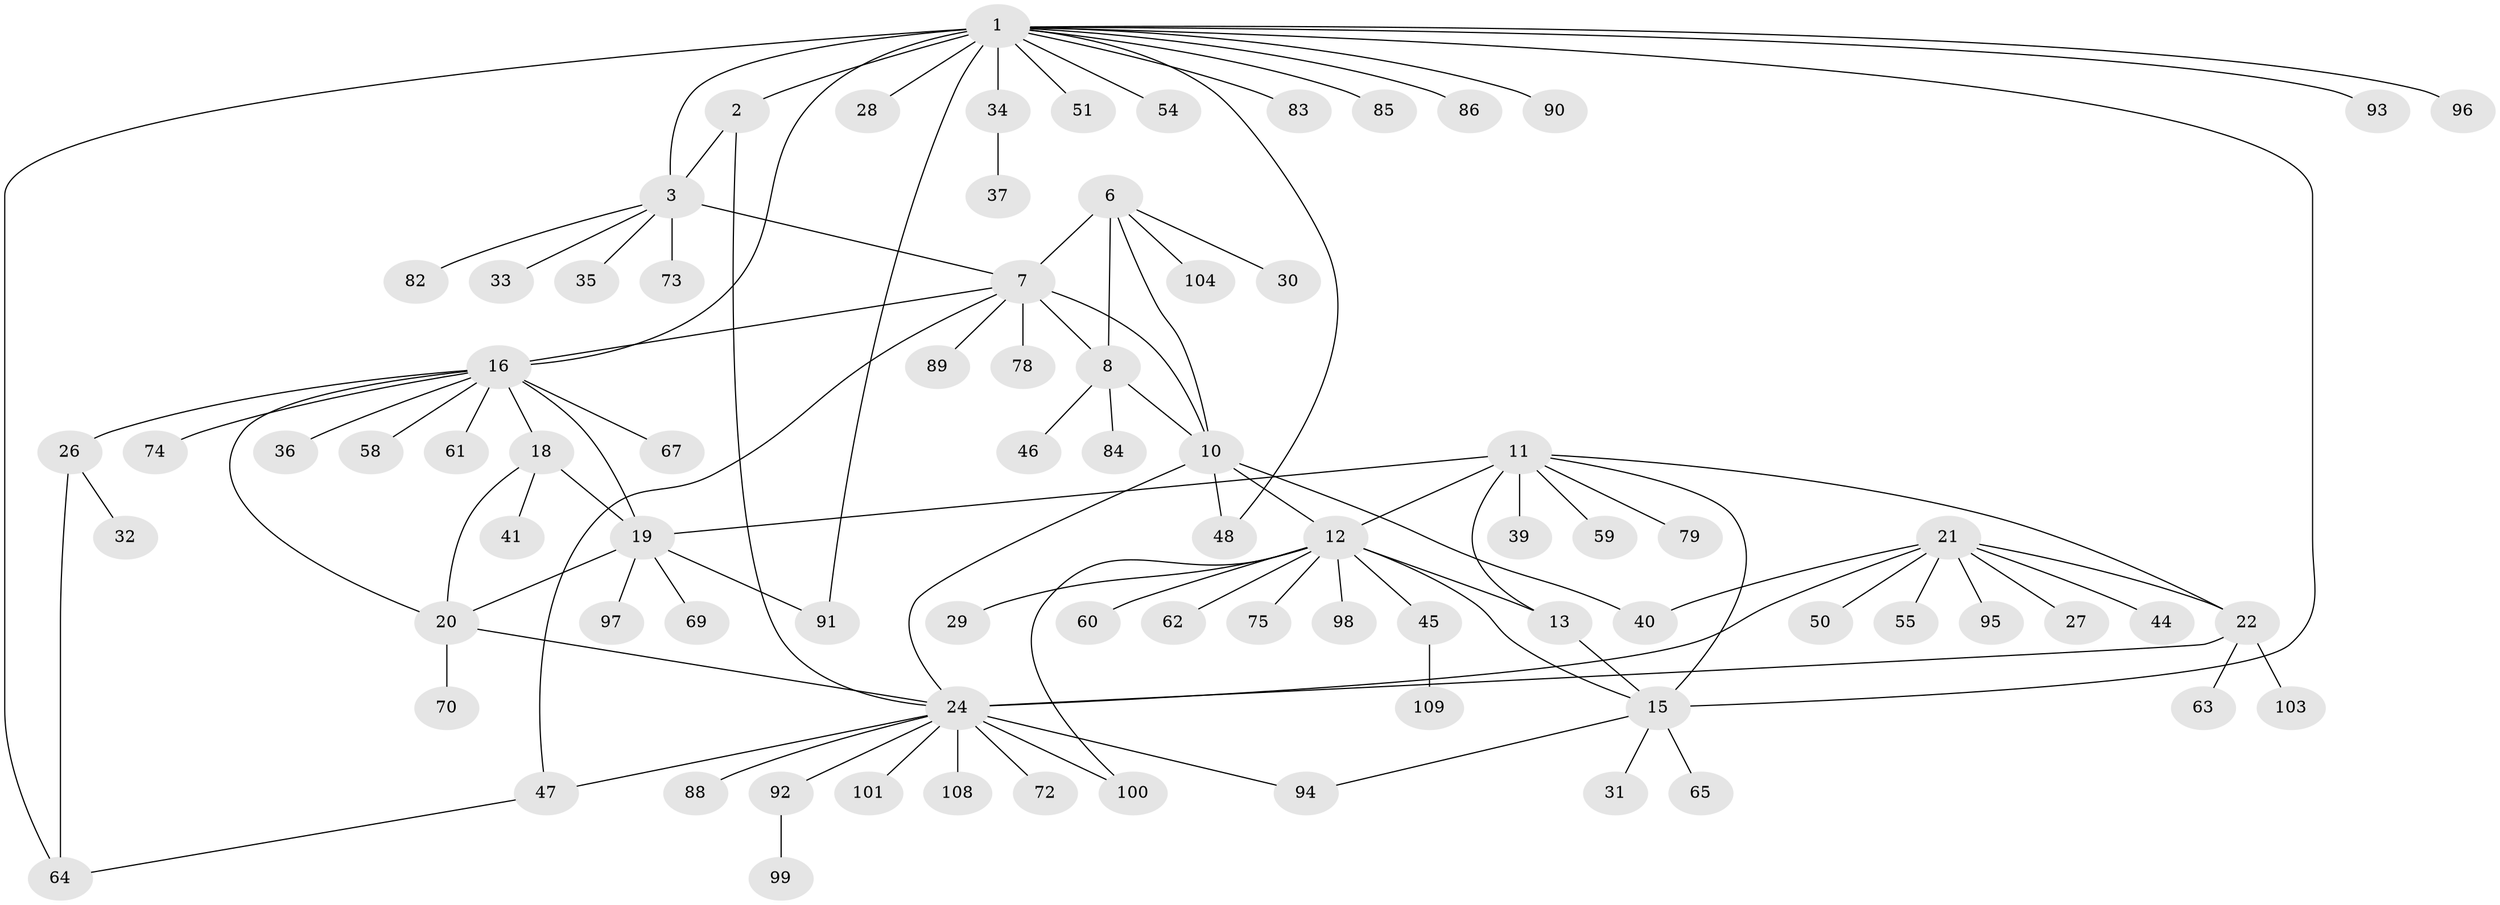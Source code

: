 // original degree distribution, {10: 0.01834862385321101, 6: 0.06422018348623854, 7: 0.03669724770642202, 13: 0.009174311926605505, 9: 0.027522935779816515, 8: 0.01834862385321101, 12: 0.009174311926605505, 5: 0.027522935779816515, 11: 0.01834862385321101, 3: 0.045871559633027525, 1: 0.5871559633027523, 2: 0.13761467889908258}
// Generated by graph-tools (version 1.1) at 2025/11/02/27/25 16:11:35]
// undirected, 82 vertices, 106 edges
graph export_dot {
graph [start="1"]
  node [color=gray90,style=filled];
  1 [super="+4"];
  2 [super="+52"];
  3 [super="+5"];
  6 [super="+87"];
  7 [super="+9"];
  8 [super="+56"];
  10 [super="+57"];
  11 [super="+14"];
  12 [super="+53"];
  13 [super="+71"];
  15 [super="+81"];
  16 [super="+17"];
  18 [super="+77"];
  19 [super="+43"];
  20 [super="+80"];
  21 [super="+107"];
  22 [super="+23"];
  24 [super="+25"];
  26;
  27;
  28;
  29;
  30;
  31;
  32 [super="+38"];
  33;
  34;
  35;
  36;
  37;
  39;
  40 [super="+42"];
  41;
  44;
  45 [super="+68"];
  46;
  47 [super="+49"];
  48;
  50;
  51;
  54;
  55;
  58;
  59;
  60 [super="+76"];
  61;
  62;
  63;
  64 [super="+66"];
  65;
  67;
  69;
  70;
  72;
  73;
  74;
  75 [super="+102"];
  78;
  79;
  82;
  83;
  84;
  85;
  86;
  88;
  89;
  90;
  91 [super="+105"];
  92;
  93 [super="+106"];
  94;
  95;
  96;
  97;
  98;
  99;
  100;
  101;
  103;
  104;
  108;
  109;
  1 -- 2 [weight=2];
  1 -- 3 [weight=4];
  1 -- 15;
  1 -- 48;
  1 -- 51;
  1 -- 85;
  1 -- 86;
  1 -- 90;
  1 -- 64;
  1 -- 96;
  1 -- 34;
  1 -- 83;
  1 -- 54;
  1 -- 91;
  1 -- 28;
  1 -- 93;
  1 -- 16;
  2 -- 3 [weight=2];
  2 -- 24;
  3 -- 7;
  3 -- 33;
  3 -- 73;
  3 -- 82;
  3 -- 35;
  6 -- 7 [weight=2];
  6 -- 8;
  6 -- 10;
  6 -- 30;
  6 -- 104;
  7 -- 8 [weight=2];
  7 -- 10 [weight=2];
  7 -- 89;
  7 -- 78;
  7 -- 47;
  7 -- 16;
  8 -- 10;
  8 -- 46;
  8 -- 84;
  10 -- 12;
  10 -- 40;
  10 -- 48;
  10 -- 24;
  11 -- 12 [weight=2];
  11 -- 13 [weight=2];
  11 -- 15 [weight=2];
  11 -- 39;
  11 -- 59;
  11 -- 79;
  11 -- 19;
  11 -- 22;
  12 -- 13;
  12 -- 15;
  12 -- 29;
  12 -- 45;
  12 -- 60;
  12 -- 62;
  12 -- 75;
  12 -- 100;
  12 -- 98;
  13 -- 15;
  15 -- 31;
  15 -- 65;
  15 -- 94;
  16 -- 18 [weight=2];
  16 -- 19 [weight=2];
  16 -- 20 [weight=2];
  16 -- 67;
  16 -- 74;
  16 -- 26;
  16 -- 36;
  16 -- 58;
  16 -- 61;
  18 -- 19;
  18 -- 20;
  18 -- 41;
  19 -- 20;
  19 -- 69;
  19 -- 91;
  19 -- 97;
  20 -- 24;
  20 -- 70;
  21 -- 22 [weight=2];
  21 -- 24 [weight=2];
  21 -- 27;
  21 -- 40;
  21 -- 44;
  21 -- 50;
  21 -- 55;
  21 -- 95;
  22 -- 24 [weight=4];
  22 -- 103;
  22 -- 63;
  24 -- 72;
  24 -- 92;
  24 -- 101;
  24 -- 100;
  24 -- 108;
  24 -- 88;
  24 -- 94;
  24 -- 47;
  26 -- 32;
  26 -- 64;
  34 -- 37;
  45 -- 109;
  47 -- 64;
  92 -- 99;
}
